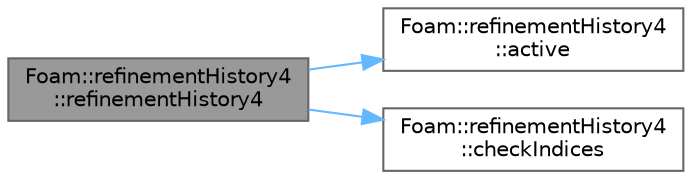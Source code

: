 digraph "Foam::refinementHistory4::refinementHistory4"
{
 // LATEX_PDF_SIZE
  bgcolor="transparent";
  edge [fontname=Helvetica,fontsize=10,labelfontname=Helvetica,labelfontsize=10];
  node [fontname=Helvetica,fontsize=10,shape=box,height=0.2,width=0.4];
  rankdir="LR";
  Node1 [id="Node000001",label="Foam::refinementHistory4\l::refinementHistory4",height=0.2,width=0.4,color="gray40", fillcolor="grey60", style="filled", fontcolor="black",tooltip=" "];
  Node1 -> Node2 [id="edge1_Node000001_Node000002",color="steelblue1",style="solid",tooltip=" "];
  Node2 [id="Node000002",label="Foam::refinementHistory4\l::active",height=0.2,width=0.4,color="grey40", fillcolor="white", style="filled",URL="$classFoam_1_1refinementHistory4.html#a36dc562e4b88e438f48398c44874b51d",tooltip=" "];
  Node1 -> Node3 [id="edge2_Node000001_Node000003",color="steelblue1",style="solid",tooltip=" "];
  Node3 [id="Node000003",label="Foam::refinementHistory4\l::checkIndices",height=0.2,width=0.4,color="grey40", fillcolor="white", style="filled",URL="$classFoam_1_1refinementHistory4.html#a1d95f362c51759b0472b6ef28bbb2480",tooltip=" "];
}
